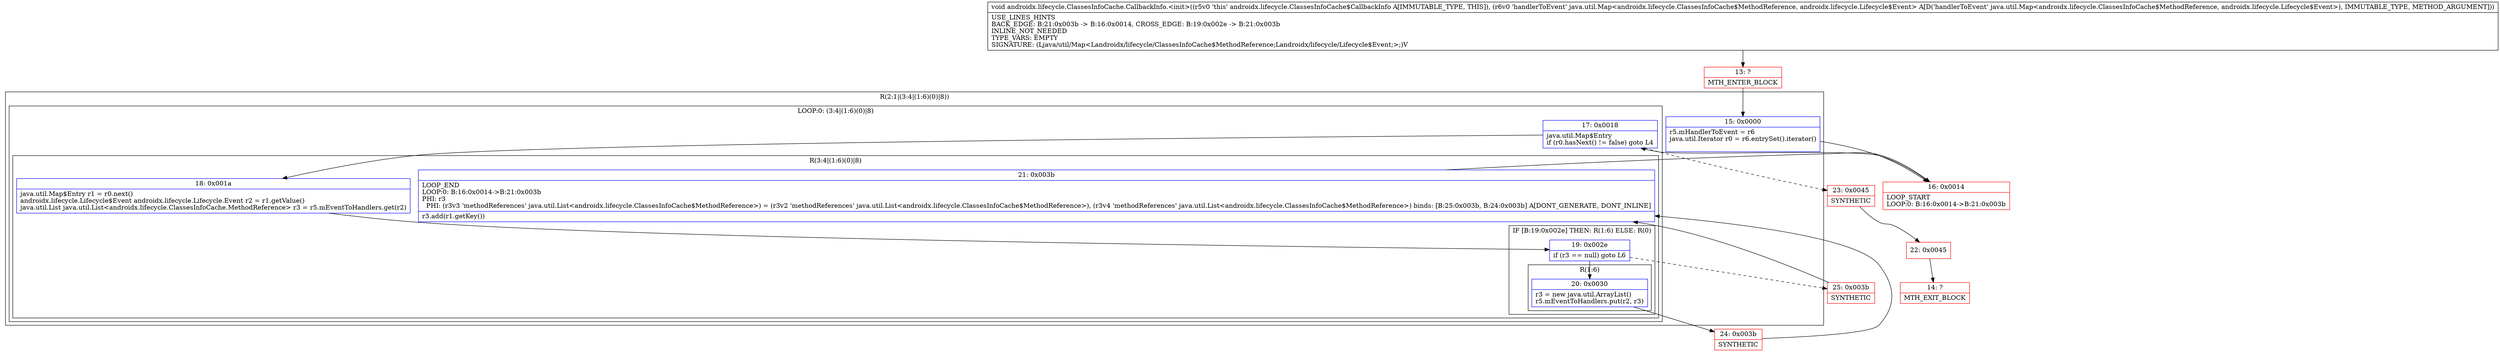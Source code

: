 digraph "CFG forandroidx.lifecycle.ClassesInfoCache.CallbackInfo.\<init\>(Ljava\/util\/Map;)V" {
subgraph cluster_Region_443764424 {
label = "R(2:1|(3:4|(1:6)(0)|8))";
node [shape=record,color=blue];
Node_15 [shape=record,label="{15\:\ 0x0000|r5.mHandlerToEvent = r6\ljava.util.Iterator r0 = r6.entrySet().iterator()\l\l}"];
subgraph cluster_LoopRegion_1545680243 {
label = "LOOP:0: (3:4|(1:6)(0)|8)";
node [shape=record,color=blue];
Node_17 [shape=record,label="{17\:\ 0x0018|java.util.Map$Entry \lif (r0.hasNext() != false) goto L4\l}"];
subgraph cluster_Region_1193155866 {
label = "R(3:4|(1:6)(0)|8)";
node [shape=record,color=blue];
Node_18 [shape=record,label="{18\:\ 0x001a|java.util.Map$Entry r1 = r0.next()\landroidx.lifecycle.Lifecycle$Event androidx.lifecycle.Lifecycle.Event r2 = r1.getValue()\ljava.util.List java.util.List\<androidx.lifecycle.ClassesInfoCache.MethodReference\> r3 = r5.mEventToHandlers.get(r2)\l}"];
subgraph cluster_IfRegion_1708497488 {
label = "IF [B:19:0x002e] THEN: R(1:6) ELSE: R(0)";
node [shape=record,color=blue];
Node_19 [shape=record,label="{19\:\ 0x002e|if (r3 == null) goto L6\l}"];
subgraph cluster_Region_1444713392 {
label = "R(1:6)";
node [shape=record,color=blue];
Node_20 [shape=record,label="{20\:\ 0x0030|r3 = new java.util.ArrayList()\lr5.mEventToHandlers.put(r2, r3)\l}"];
}
subgraph cluster_Region_966569329 {
label = "R(0)";
node [shape=record,color=blue];
}
}
Node_21 [shape=record,label="{21\:\ 0x003b|LOOP_END\lLOOP:0: B:16:0x0014\-\>B:21:0x003b\lPHI: r3 \l  PHI: (r3v3 'methodReferences' java.util.List\<androidx.lifecycle.ClassesInfoCache$MethodReference\>) = (r3v2 'methodReferences' java.util.List\<androidx.lifecycle.ClassesInfoCache$MethodReference\>), (r3v4 'methodReferences' java.util.List\<androidx.lifecycle.ClassesInfoCache$MethodReference\>) binds: [B:25:0x003b, B:24:0x003b] A[DONT_GENERATE, DONT_INLINE]\l|r3.add(r1.getKey())\l}"];
}
}
}
Node_13 [shape=record,color=red,label="{13\:\ ?|MTH_ENTER_BLOCK\l}"];
Node_16 [shape=record,color=red,label="{16\:\ 0x0014|LOOP_START\lLOOP:0: B:16:0x0014\-\>B:21:0x003b\l}"];
Node_24 [shape=record,color=red,label="{24\:\ 0x003b|SYNTHETIC\l}"];
Node_25 [shape=record,color=red,label="{25\:\ 0x003b|SYNTHETIC\l}"];
Node_23 [shape=record,color=red,label="{23\:\ 0x0045|SYNTHETIC\l}"];
Node_22 [shape=record,color=red,label="{22\:\ 0x0045}"];
Node_14 [shape=record,color=red,label="{14\:\ ?|MTH_EXIT_BLOCK\l}"];
MethodNode[shape=record,label="{void androidx.lifecycle.ClassesInfoCache.CallbackInfo.\<init\>((r5v0 'this' androidx.lifecycle.ClassesInfoCache$CallbackInfo A[IMMUTABLE_TYPE, THIS]), (r6v0 'handlerToEvent' java.util.Map\<androidx.lifecycle.ClassesInfoCache$MethodReference, androidx.lifecycle.Lifecycle$Event\> A[D('handlerToEvent' java.util.Map\<androidx.lifecycle.ClassesInfoCache$MethodReference, androidx.lifecycle.Lifecycle$Event\>), IMMUTABLE_TYPE, METHOD_ARGUMENT]))  | USE_LINES_HINTS\lBACK_EDGE: B:21:0x003b \-\> B:16:0x0014, CROSS_EDGE: B:19:0x002e \-\> B:21:0x003b\lINLINE_NOT_NEEDED\lTYPE_VARS: EMPTY\lSIGNATURE: (Ljava\/util\/Map\<Landroidx\/lifecycle\/ClassesInfoCache$MethodReference;Landroidx\/lifecycle\/Lifecycle$Event;\>;)V\l}"];
MethodNode -> Node_13;Node_15 -> Node_16;
Node_17 -> Node_18;
Node_17 -> Node_23[style=dashed];
Node_18 -> Node_19;
Node_19 -> Node_20;
Node_19 -> Node_25[style=dashed];
Node_20 -> Node_24;
Node_21 -> Node_16;
Node_13 -> Node_15;
Node_16 -> Node_17;
Node_24 -> Node_21;
Node_25 -> Node_21;
Node_23 -> Node_22;
Node_22 -> Node_14;
}


